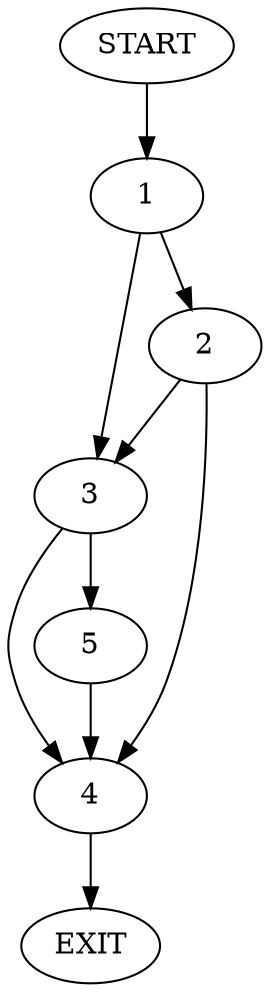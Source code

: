 digraph {
0 [label="START"]
6 [label="EXIT"]
0 -> 1
1 -> 2
1 -> 3
2 -> 4
2 -> 3
3 -> 5
3 -> 4
4 -> 6
5 -> 4
}
